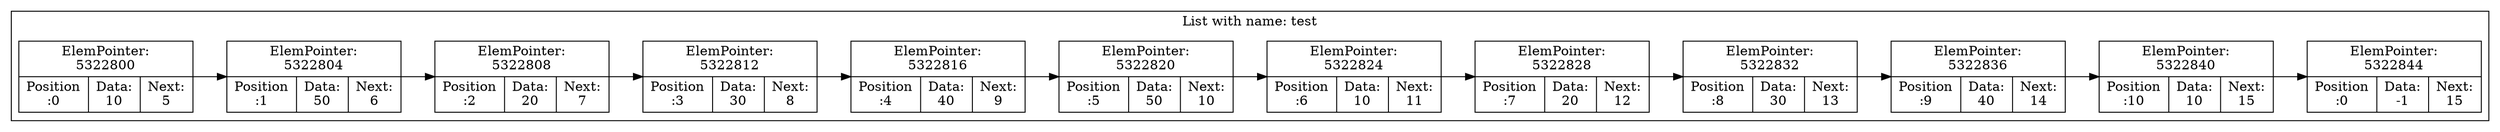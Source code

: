 digraph G{
rankdir=LR;
subgraph clusterlist {
0 [shape=record, label="ElemPointer:\n5322800 | {Position\n:0 | Data:\n10 | Next:\n5}"];
0->1
1 [shape=record, label="ElemPointer:\n5322804 | {Position\n:1 | Data:\n50 | Next:\n6}"];
1->2
2 [shape=record, label="ElemPointer:\n5322808 | {Position\n:2 | Data:\n20 | Next:\n7}"];
2->3
3 [shape=record, label="ElemPointer:\n5322812 | {Position\n:3 | Data:\n30 | Next:\n8}"];
3->4
4 [shape=record, label="ElemPointer:\n5322816 | {Position\n:4 | Data:\n40 | Next:\n9}"];
4->5
5 [shape=record, label="ElemPointer:\n5322820 | {Position\n:5 | Data:\n50 | Next:\n10}"];
5->6
6 [shape=record, label="ElemPointer:\n5322824 | {Position\n:6 | Data:\n10 | Next:\n11}"];
6->7
7 [shape=record, label="ElemPointer:\n5322828 | {Position\n:7 | Data:\n20 | Next:\n12}"];
7->8
8 [shape=record, label="ElemPointer:\n5322832 | {Position\n:8 | Data:\n30 | Next:\n13}"];
8->9
9 [shape=record, label="ElemPointer:\n5322836 | {Position\n:9 | Data:\n40 | Next:\n14}"];
9->10
10 [shape=record, label="ElemPointer:\n5322840 | {Position\n:10 | Data:\n10 | Next:\n15}"];
10->11
11 [shape=record, label="ElemPointer:\n5322844 | {Position\n:0 | Data:\n-1 | Next:\n15}"];
label = "List with name: test"}
}
